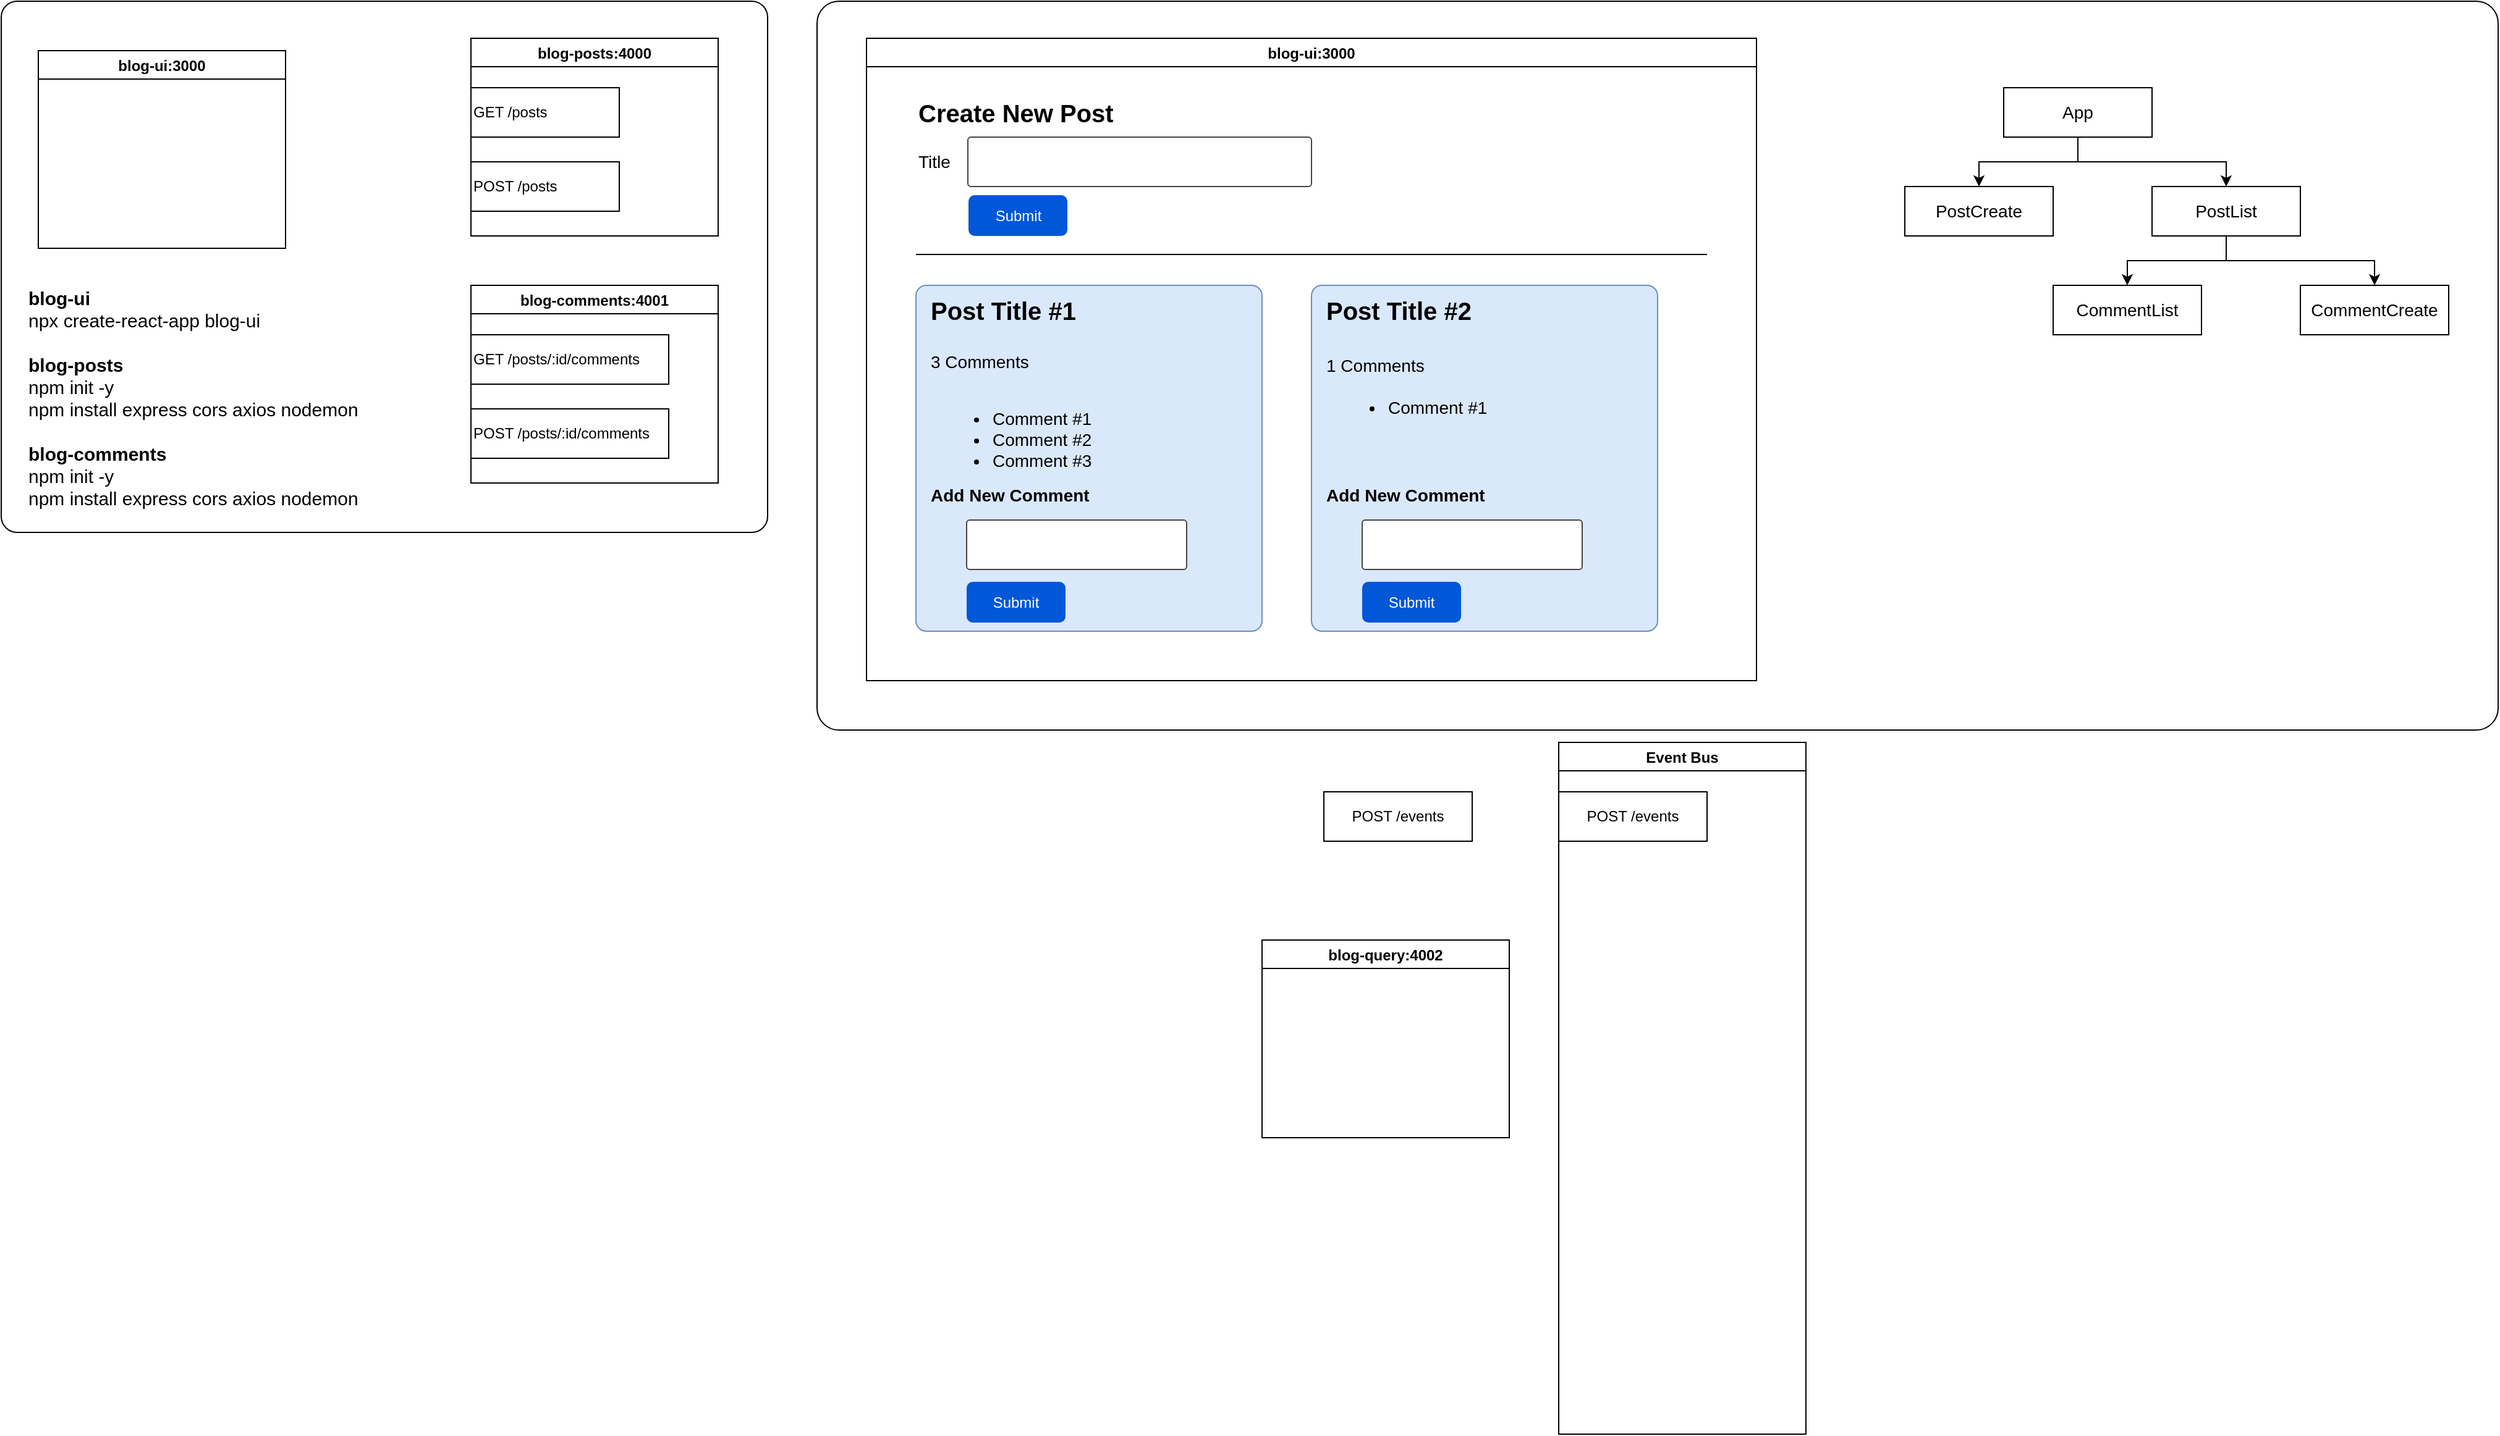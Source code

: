 <mxfile version="21.0.7" type="github">
  <diagram name="Page-1" id="yOXbzh053lruvElYXrSi">
    <mxGraphModel dx="1647" dy="859" grid="1" gridSize="10" guides="1" tooltips="1" connect="1" arrows="1" fold="1" page="1" pageScale="1" pageWidth="1700" pageHeight="1100" background="none" math="0" shadow="0">
      <root>
        <mxCell id="0" />
        <mxCell id="1" parent="0" />
        <mxCell id="e9mfs8pT30DRgP21pryx-2" value="" style="rounded=1;whiteSpace=wrap;html=1;arcSize=3;gradientColor=default;fillColor=none;" vertex="1" parent="1">
          <mxGeometry x="20" y="10" width="620" height="430" as="geometry" />
        </mxCell>
        <mxCell id="tkYp2Oz7mFS3xexXwNvz-5" value="blog-posts:4000" style="swimlane;" parent="1" vertex="1">
          <mxGeometry x="400" y="40" width="200" height="160" as="geometry">
            <mxRectangle x="510" y="230" width="100" height="30" as="alternateBounds" />
          </mxGeometry>
        </mxCell>
        <mxCell id="tkYp2Oz7mFS3xexXwNvz-17" value="GET /posts" style="rounded=0;whiteSpace=wrap;html=1;align=left;" parent="tkYp2Oz7mFS3xexXwNvz-5" vertex="1">
          <mxGeometry y="40" width="120" height="40" as="geometry" />
        </mxCell>
        <mxCell id="tkYp2Oz7mFS3xexXwNvz-18" value="POST /posts" style="rounded=0;whiteSpace=wrap;html=1;align=left;" parent="tkYp2Oz7mFS3xexXwNvz-5" vertex="1">
          <mxGeometry y="100" width="120" height="40" as="geometry" />
        </mxCell>
        <mxCell id="tkYp2Oz7mFS3xexXwNvz-8" value="blog-comments:4001" style="swimlane;" parent="1" vertex="1">
          <mxGeometry x="400" y="240" width="200" height="160" as="geometry">
            <mxRectangle x="510" y="230" width="100" height="30" as="alternateBounds" />
          </mxGeometry>
        </mxCell>
        <mxCell id="tkYp2Oz7mFS3xexXwNvz-10" value="blog-query:4002" style="swimlane;" parent="1" vertex="1">
          <mxGeometry x="1040" y="770" width="200" height="160" as="geometry">
            <mxRectangle x="510" y="230" width="100" height="30" as="alternateBounds" />
          </mxGeometry>
        </mxCell>
        <mxCell id="tkYp2Oz7mFS3xexXwNvz-13" value="Event Bus" style="swimlane;" parent="1" vertex="1">
          <mxGeometry x="1280" y="610" width="200" height="560" as="geometry">
            <mxRectangle x="510" y="230" width="100" height="30" as="alternateBounds" />
          </mxGeometry>
        </mxCell>
        <mxCell id="tkYp2Oz7mFS3xexXwNvz-15" value="POST /events" style="rounded=0;whiteSpace=wrap;html=1;" parent="tkYp2Oz7mFS3xexXwNvz-13" vertex="1">
          <mxGeometry y="40" width="120" height="40" as="geometry" />
        </mxCell>
        <mxCell id="tkYp2Oz7mFS3xexXwNvz-16" value="POST /events" style="rounded=0;whiteSpace=wrap;html=1;" parent="1" vertex="1">
          <mxGeometry x="1090" y="650" width="120" height="40" as="geometry" />
        </mxCell>
        <mxCell id="tkYp2Oz7mFS3xexXwNvz-19" value="blog-ui:3000" style="swimlane;startSize=23;" parent="1" vertex="1">
          <mxGeometry x="720" y="40" width="720" height="520" as="geometry">
            <mxRectangle x="510" y="230" width="100" height="30" as="alternateBounds" />
          </mxGeometry>
        </mxCell>
        <mxCell id="tkYp2Oz7mFS3xexXwNvz-22" value="&lt;b style=&quot;font-size: 15px;&quot;&gt;blog-ui&lt;/b&gt;&lt;br style=&quot;font-size: 15px;&quot;&gt;npx create-react-app blog-ui&lt;br style=&quot;font-size: 15px;&quot;&gt;&lt;br style=&quot;font-size: 15px;&quot;&gt;&lt;b&gt;blog-posts&lt;/b&gt;&lt;br style=&quot;font-size: 15px;&quot;&gt;npm init -y&lt;br style=&quot;font-size: 15px;&quot;&gt;npm install express cors axios nodemon&lt;br style=&quot;font-size: 15px;&quot;&gt;&lt;br&gt;&lt;b&gt;blog-comments&lt;/b&gt;&lt;br&gt;npm init -y&lt;br&gt;npm install express cors axios nodemon" style="text;html=1;align=left;verticalAlign=top;resizable=0;points=[];autosize=1;strokeColor=none;fillColor=none;fontSize=15;" parent="1" vertex="1">
          <mxGeometry x="40" y="235" width="290" height="190" as="geometry" />
        </mxCell>
        <mxCell id="e9mfs8pT30DRgP21pryx-3" value="GET /posts/:id/comments" style="rounded=0;whiteSpace=wrap;html=1;align=left;" vertex="1" parent="1">
          <mxGeometry x="400" y="280" width="160" height="40" as="geometry" />
        </mxCell>
        <mxCell id="e9mfs8pT30DRgP21pryx-4" value="POST /posts/:id/comments" style="rounded=0;whiteSpace=wrap;html=1;align=left;" vertex="1" parent="1">
          <mxGeometry x="400" y="340" width="160" height="40" as="geometry" />
        </mxCell>
        <mxCell id="e9mfs8pT30DRgP21pryx-7" value="blog-ui:3000" style="swimlane;startSize=23;" vertex="1" parent="1">
          <mxGeometry x="50" y="50" width="200" height="160" as="geometry">
            <mxRectangle x="510" y="230" width="100" height="30" as="alternateBounds" />
          </mxGeometry>
        </mxCell>
        <mxCell id="e9mfs8pT30DRgP21pryx-8" value="Create New Post" style="text;html=1;strokeColor=none;fillColor=none;align=left;verticalAlign=middle;whiteSpace=wrap;rounded=0;fontStyle=1;fontSize=20;" vertex="1" parent="1">
          <mxGeometry x="760" y="80" width="240" height="40" as="geometry" />
        </mxCell>
        <mxCell id="e9mfs8pT30DRgP21pryx-9" value="Title" style="text;html=1;strokeColor=none;fillColor=none;align=left;verticalAlign=middle;whiteSpace=wrap;rounded=0;fontSize=14;" vertex="1" parent="1">
          <mxGeometry x="760" y="125" width="60" height="30" as="geometry" />
        </mxCell>
        <mxCell id="e9mfs8pT30DRgP21pryx-10" value="" style="strokeWidth=1;html=1;shadow=0;dashed=0;shape=mxgraph.ios.iTextInput;strokeColor=#444444;buttonText=;fontSize=8;whiteSpace=wrap;align=left;" vertex="1" parent="1">
          <mxGeometry x="802" y="120" width="278" height="40" as="geometry" />
        </mxCell>
        <mxCell id="e9mfs8pT30DRgP21pryx-11" value="Submit" style="rounded=1;fillColor=#0057D8;align=center;strokeColor=none;html=1;whiteSpace=wrap;fontColor=#ffffff;fontSize=12;sketch=0;" vertex="1" parent="1">
          <mxGeometry x="802.5" y="167" width="80" height="33" as="geometry" />
        </mxCell>
        <mxCell id="e9mfs8pT30DRgP21pryx-14" value="" style="line;strokeWidth=1;rotatable=0;dashed=0;labelPosition=right;align=left;verticalAlign=middle;spacingTop=0;spacingLeft=6;points=[];portConstraint=eastwest;" vertex="1" parent="1">
          <mxGeometry x="760" y="210" width="640" height="10" as="geometry" />
        </mxCell>
        <mxCell id="e9mfs8pT30DRgP21pryx-27" value="" style="group" vertex="1" connectable="0" parent="1">
          <mxGeometry x="1080" y="240" width="300" height="280" as="geometry" />
        </mxCell>
        <mxCell id="e9mfs8pT30DRgP21pryx-28" value="" style="whiteSpace=wrap;html=1;aspect=fixed;labelBackgroundColor=#6666FF;noLabel=1;fillColor=#dae8fc;strokeColor=#6c8ebf;rounded=1;arcSize=3;" vertex="1" parent="e9mfs8pT30DRgP21pryx-27">
          <mxGeometry width="280" height="280" as="geometry" />
        </mxCell>
        <mxCell id="e9mfs8pT30DRgP21pryx-29" value="Post Title #2" style="text;html=1;strokeColor=none;fillColor=none;align=left;verticalAlign=middle;whiteSpace=wrap;rounded=0;fontStyle=1;fontSize=20;" vertex="1" parent="e9mfs8pT30DRgP21pryx-27">
          <mxGeometry x="10" width="210" height="40" as="geometry" />
        </mxCell>
        <mxCell id="e9mfs8pT30DRgP21pryx-30" value="1 Comments" style="text;html=1;strokeColor=none;fillColor=none;align=left;verticalAlign=middle;whiteSpace=wrap;rounded=0;fontSize=14;" vertex="1" parent="e9mfs8pT30DRgP21pryx-27">
          <mxGeometry x="10" y="50" width="90" height="30" as="geometry" />
        </mxCell>
        <mxCell id="e9mfs8pT30DRgP21pryx-31" value="&lt;ul style=&quot;font-size: 14px;&quot;&gt;&lt;li style=&quot;font-size: 14px;&quot;&gt;Comment #1&lt;br&gt;&lt;/li&gt;&lt;/ul&gt;" style="text;strokeColor=none;fillColor=none;html=1;whiteSpace=wrap;verticalAlign=top;overflow=hidden;fontSize=14;" vertex="1" parent="e9mfs8pT30DRgP21pryx-27">
          <mxGeometry x="20" y="70" width="280" height="80" as="geometry" />
        </mxCell>
        <mxCell id="e9mfs8pT30DRgP21pryx-32" value="Add New Comment" style="text;html=1;strokeColor=none;fillColor=none;align=left;verticalAlign=middle;whiteSpace=wrap;rounded=0;fontSize=14;fontStyle=1" vertex="1" parent="e9mfs8pT30DRgP21pryx-27">
          <mxGeometry x="10" y="155" width="160" height="30" as="geometry" />
        </mxCell>
        <mxCell id="e9mfs8pT30DRgP21pryx-33" value="" style="strokeWidth=1;html=1;shadow=0;dashed=0;shape=mxgraph.ios.iTextInput;strokeColor=#444444;buttonText=;fontSize=8;whiteSpace=wrap;align=left;" vertex="1" parent="e9mfs8pT30DRgP21pryx-27">
          <mxGeometry x="41" y="190" width="178" height="40" as="geometry" />
        </mxCell>
        <mxCell id="e9mfs8pT30DRgP21pryx-34" value="Submit" style="rounded=1;fillColor=#0057D8;align=center;strokeColor=none;html=1;whiteSpace=wrap;fontColor=#ffffff;fontSize=12;sketch=0;" vertex="1" parent="e9mfs8pT30DRgP21pryx-27">
          <mxGeometry x="41" y="240" width="80" height="33" as="geometry" />
        </mxCell>
        <mxCell id="e9mfs8pT30DRgP21pryx-15" value="" style="whiteSpace=wrap;html=1;aspect=fixed;labelBackgroundColor=#6666FF;noLabel=1;fillColor=#dae8fc;strokeColor=#6c8ebf;rounded=1;arcSize=3;" vertex="1" parent="1">
          <mxGeometry x="760" y="240" width="280" height="280" as="geometry" />
        </mxCell>
        <mxCell id="e9mfs8pT30DRgP21pryx-16" value="Post Title #1" style="text;html=1;strokeColor=none;fillColor=none;align=left;verticalAlign=middle;whiteSpace=wrap;rounded=0;fontStyle=1;fontSize=20;" vertex="1" parent="1">
          <mxGeometry x="770" y="240" width="210" height="40" as="geometry" />
        </mxCell>
        <mxCell id="e9mfs8pT30DRgP21pryx-17" value="3 Comments" style="text;html=1;strokeColor=none;fillColor=none;align=left;verticalAlign=middle;whiteSpace=wrap;rounded=0;fontSize=14;" vertex="1" parent="1">
          <mxGeometry x="770" y="287" width="90" height="30" as="geometry" />
        </mxCell>
        <mxCell id="e9mfs8pT30DRgP21pryx-22" value="&lt;ul style=&quot;font-size: 14px;&quot;&gt;&lt;li style=&quot;font-size: 14px;&quot;&gt;Comment #1&lt;/li&gt;&lt;li style=&quot;font-size: 14px;&quot;&gt;Comment #2&lt;/li&gt;&lt;li style=&quot;font-size: 14px;&quot;&gt;Comment #3&lt;/li&gt;&lt;/ul&gt;" style="text;strokeColor=none;fillColor=none;html=1;whiteSpace=wrap;verticalAlign=top;overflow=hidden;fontSize=14;" vertex="1" parent="1">
          <mxGeometry x="780" y="319" width="280" height="80" as="geometry" />
        </mxCell>
        <mxCell id="e9mfs8pT30DRgP21pryx-23" value="Add New Comment" style="text;html=1;strokeColor=none;fillColor=none;align=left;verticalAlign=middle;whiteSpace=wrap;rounded=0;fontSize=14;fontStyle=1" vertex="1" parent="1">
          <mxGeometry x="770" y="395" width="160" height="30" as="geometry" />
        </mxCell>
        <mxCell id="e9mfs8pT30DRgP21pryx-24" value="" style="strokeWidth=1;html=1;shadow=0;dashed=0;shape=mxgraph.ios.iTextInput;strokeColor=#444444;buttonText=;fontSize=8;whiteSpace=wrap;align=left;" vertex="1" parent="1">
          <mxGeometry x="801" y="430" width="178" height="40" as="geometry" />
        </mxCell>
        <mxCell id="e9mfs8pT30DRgP21pryx-25" value="Submit" style="rounded=1;fillColor=#0057D8;align=center;strokeColor=none;html=1;whiteSpace=wrap;fontColor=#ffffff;fontSize=12;sketch=0;" vertex="1" parent="1">
          <mxGeometry x="801" y="480" width="80" height="33" as="geometry" />
        </mxCell>
        <mxCell id="e9mfs8pT30DRgP21pryx-37" style="edgeStyle=orthogonalEdgeStyle;rounded=0;orthogonalLoop=1;jettySize=auto;html=1;entryX=0.5;entryY=0;entryDx=0;entryDy=0;fontSize=14;" edge="1" parent="1" source="e9mfs8pT30DRgP21pryx-35" target="e9mfs8pT30DRgP21pryx-36">
          <mxGeometry relative="1" as="geometry" />
        </mxCell>
        <mxCell id="e9mfs8pT30DRgP21pryx-39" style="edgeStyle=orthogonalEdgeStyle;rounded=0;orthogonalLoop=1;jettySize=auto;html=1;entryX=0.5;entryY=0;entryDx=0;entryDy=0;fontSize=14;" edge="1" parent="1" source="e9mfs8pT30DRgP21pryx-35" target="e9mfs8pT30DRgP21pryx-38">
          <mxGeometry relative="1" as="geometry" />
        </mxCell>
        <mxCell id="e9mfs8pT30DRgP21pryx-35" value="App" style="rounded=0;whiteSpace=wrap;html=1;fontSize=14;" vertex="1" parent="1">
          <mxGeometry x="1640" y="80" width="120" height="40" as="geometry" />
        </mxCell>
        <mxCell id="e9mfs8pT30DRgP21pryx-36" value="PostCreate" style="rounded=0;whiteSpace=wrap;html=1;fontSize=14;" vertex="1" parent="1">
          <mxGeometry x="1560" y="160" width="120" height="40" as="geometry" />
        </mxCell>
        <mxCell id="e9mfs8pT30DRgP21pryx-44" style="edgeStyle=orthogonalEdgeStyle;rounded=0;orthogonalLoop=1;jettySize=auto;html=1;entryX=0.5;entryY=0;entryDx=0;entryDy=0;" edge="1" parent="1" source="e9mfs8pT30DRgP21pryx-38" target="e9mfs8pT30DRgP21pryx-43">
          <mxGeometry relative="1" as="geometry" />
        </mxCell>
        <mxCell id="e9mfs8pT30DRgP21pryx-46" style="edgeStyle=orthogonalEdgeStyle;rounded=0;orthogonalLoop=1;jettySize=auto;html=1;entryX=0.5;entryY=0;entryDx=0;entryDy=0;" edge="1" parent="1" source="e9mfs8pT30DRgP21pryx-38" target="e9mfs8pT30DRgP21pryx-45">
          <mxGeometry relative="1" as="geometry" />
        </mxCell>
        <mxCell id="e9mfs8pT30DRgP21pryx-38" value="PostList" style="rounded=0;whiteSpace=wrap;html=1;fontSize=14;" vertex="1" parent="1">
          <mxGeometry x="1760" y="160" width="120" height="40" as="geometry" />
        </mxCell>
        <mxCell id="e9mfs8pT30DRgP21pryx-43" value="CommentList" style="rounded=0;whiteSpace=wrap;html=1;fontSize=14;" vertex="1" parent="1">
          <mxGeometry x="1680" y="240" width="120" height="40" as="geometry" />
        </mxCell>
        <mxCell id="e9mfs8pT30DRgP21pryx-45" value="CommentCreate" style="rounded=0;whiteSpace=wrap;html=1;fontSize=14;" vertex="1" parent="1">
          <mxGeometry x="1880" y="240" width="120" height="40" as="geometry" />
        </mxCell>
        <mxCell id="e9mfs8pT30DRgP21pryx-47" value="" style="rounded=1;whiteSpace=wrap;html=1;arcSize=3;gradientColor=default;fillColor=none;" vertex="1" parent="1">
          <mxGeometry x="680" y="10" width="1360" height="590" as="geometry" />
        </mxCell>
      </root>
    </mxGraphModel>
  </diagram>
</mxfile>
